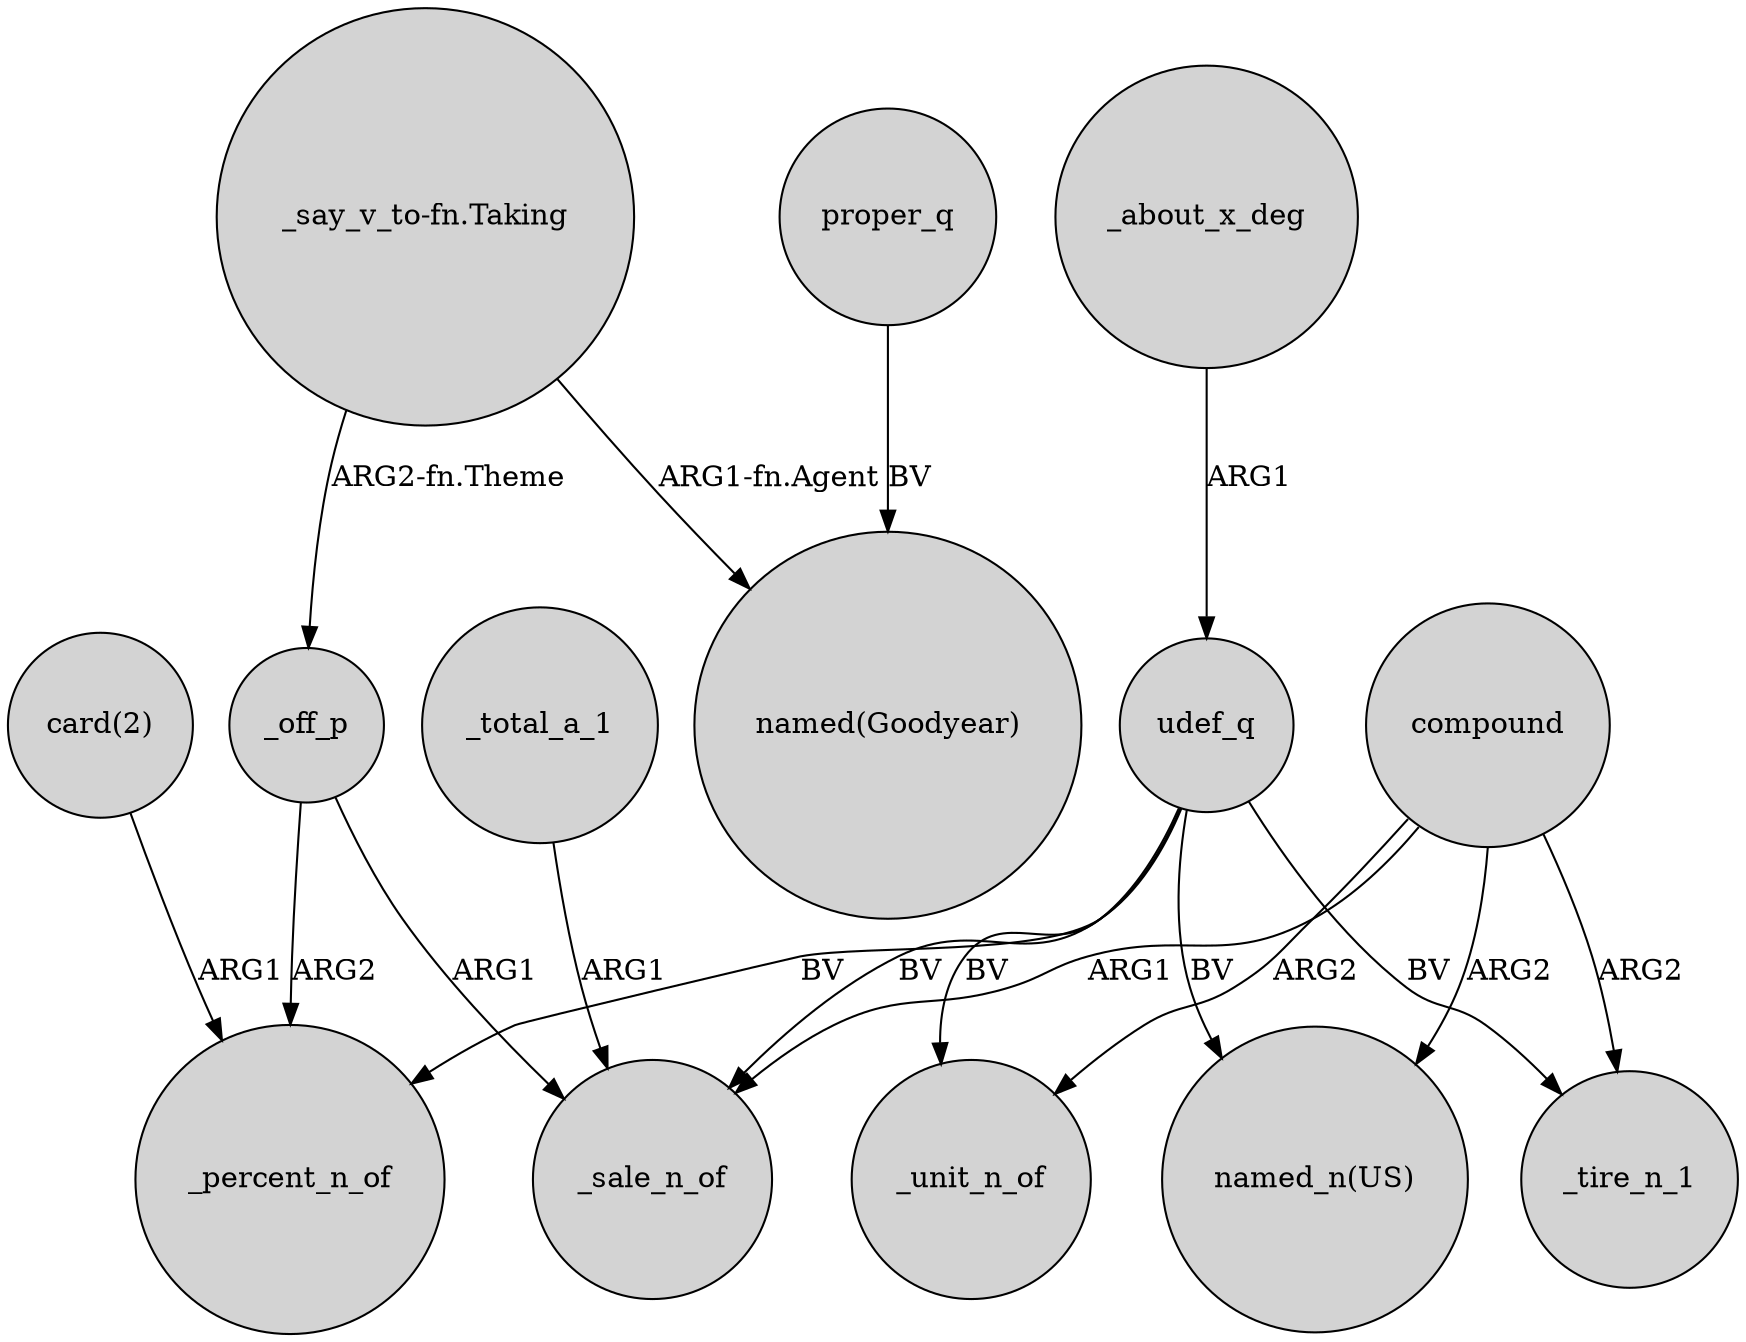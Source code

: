 digraph {
	node [shape=circle style=filled]
	"card(2)" -> _percent_n_of [label=ARG1]
	_off_p -> _sale_n_of [label=ARG1]
	udef_q -> _percent_n_of [label=BV]
	compound -> _tire_n_1 [label=ARG2]
	udef_q -> _sale_n_of [label=BV]
	compound -> _unit_n_of [label=ARG2]
	udef_q -> _unit_n_of [label=BV]
	"_say_v_to-fn.Taking" -> _off_p [label="ARG2-fn.Theme"]
	proper_q -> "named(Goodyear)" [label=BV]
	_about_x_deg -> udef_q [label=ARG1]
	compound -> "named_n(US)" [label=ARG2]
	udef_q -> _tire_n_1 [label=BV]
	_total_a_1 -> _sale_n_of [label=ARG1]
	udef_q -> "named_n(US)" [label=BV]
	compound -> _sale_n_of [label=ARG1]
	_off_p -> _percent_n_of [label=ARG2]
	"_say_v_to-fn.Taking" -> "named(Goodyear)" [label="ARG1-fn.Agent"]
}
